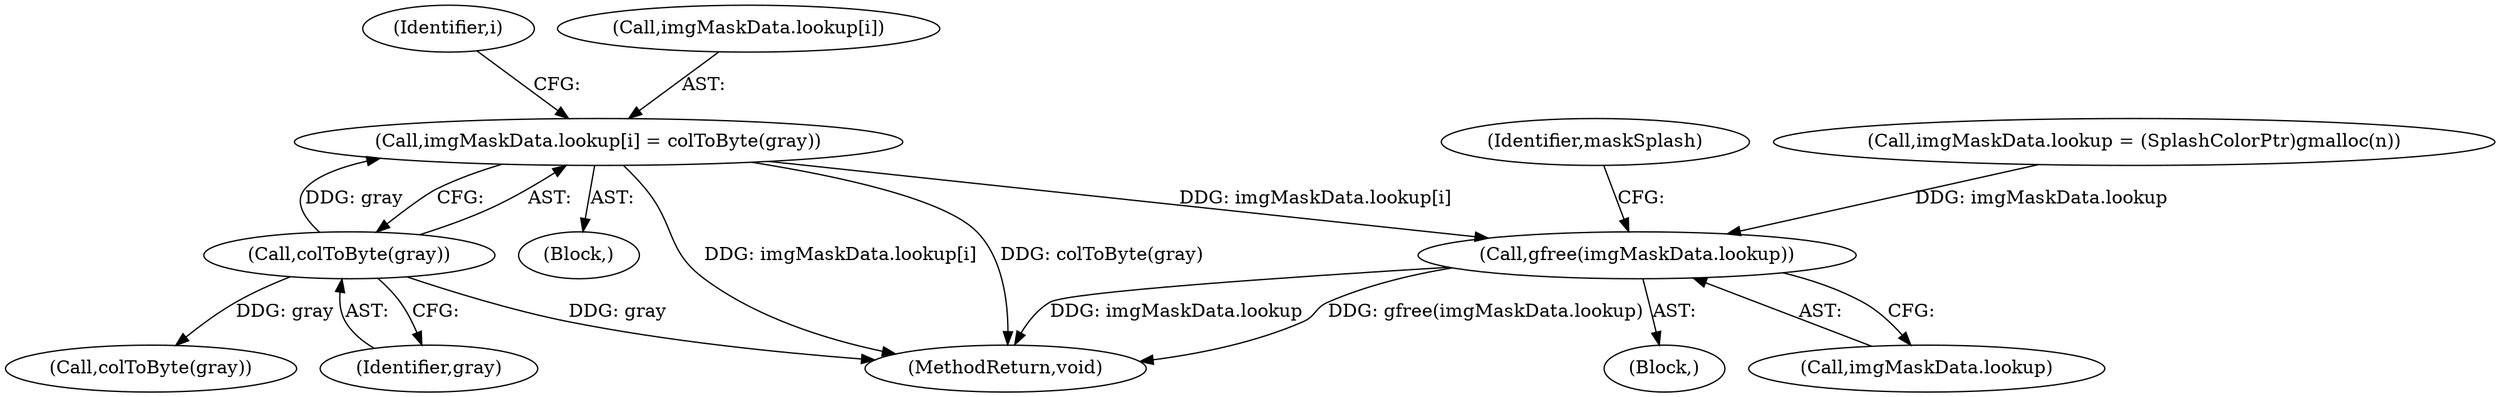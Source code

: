 digraph "0_poppler_7b2d314a61fd0e12f47c62996cb49ec0d1ba747a_12@array" {
"1000251" [label="(Call,imgMaskData.lookup[i] = colToByte(gray))"];
"1000257" [label="(Call,colToByte(gray))"];
"1000288" [label="(Call,gfree(imgMaskData.lookup))"];
"1000240" [label="(Block,)"];
"1000288" [label="(Call,gfree(imgMaskData.lookup))"];
"1000387" [label="(Call,colToByte(gray))"];
"1000111" [label="(Block,)"];
"1000293" [label="(Identifier,maskSplash)"];
"1000251" [label="(Call,imgMaskData.lookup[i] = colToByte(gray))"];
"1000258" [label="(Identifier,gray)"];
"1000257" [label="(Call,colToByte(gray))"];
"1000239" [label="(Identifier,i)"];
"1000665" [label="(MethodReturn,void)"];
"1000289" [label="(Call,imgMaskData.lookup)"];
"1000252" [label="(Call,imgMaskData.lookup[i])"];
"1000223" [label="(Call,imgMaskData.lookup = (SplashColorPtr)gmalloc(n))"];
"1000251" -> "1000240"  [label="AST: "];
"1000251" -> "1000257"  [label="CFG: "];
"1000252" -> "1000251"  [label="AST: "];
"1000257" -> "1000251"  [label="AST: "];
"1000239" -> "1000251"  [label="CFG: "];
"1000251" -> "1000665"  [label="DDG: imgMaskData.lookup[i]"];
"1000251" -> "1000665"  [label="DDG: colToByte(gray)"];
"1000257" -> "1000251"  [label="DDG: gray"];
"1000251" -> "1000288"  [label="DDG: imgMaskData.lookup[i]"];
"1000257" -> "1000258"  [label="CFG: "];
"1000258" -> "1000257"  [label="AST: "];
"1000257" -> "1000665"  [label="DDG: gray"];
"1000257" -> "1000387"  [label="DDG: gray"];
"1000288" -> "1000111"  [label="AST: "];
"1000288" -> "1000289"  [label="CFG: "];
"1000289" -> "1000288"  [label="AST: "];
"1000293" -> "1000288"  [label="CFG: "];
"1000288" -> "1000665"  [label="DDG: imgMaskData.lookup"];
"1000288" -> "1000665"  [label="DDG: gfree(imgMaskData.lookup)"];
"1000223" -> "1000288"  [label="DDG: imgMaskData.lookup"];
}
